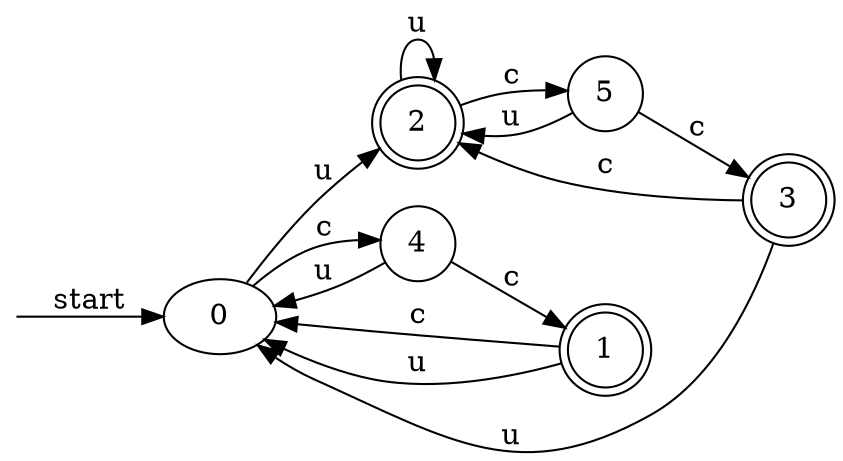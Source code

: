 digraph dfa {
    rankdir = LR;
    __start [style = invis, shape = point];
    __start -> "0" [ label = "start" ];
    node [shape = doublecircle]; "1" "2" "3"
    node [shape = circle];
    "0" -> "4" [ label = "c" ];
    "0" -> "2" [ label = "u" ];
    "4" -> "1" [ label = "c" ];
    "4" -> "0" [ label = "u" ];
    "1" -> "0" [ label = "c" ];
    "1" -> "0" [ label = "u" ];
    "2" -> "5" [ label = "c" ];
    "2" -> "2" [ label = "u" ];
    "5" -> "3" [ label = "c" ];
    "5" -> "2" [ label = "u" ];
    "3" -> "2" [ label = "c" ];
    "3" -> "0" [ label = "u" ];
}
